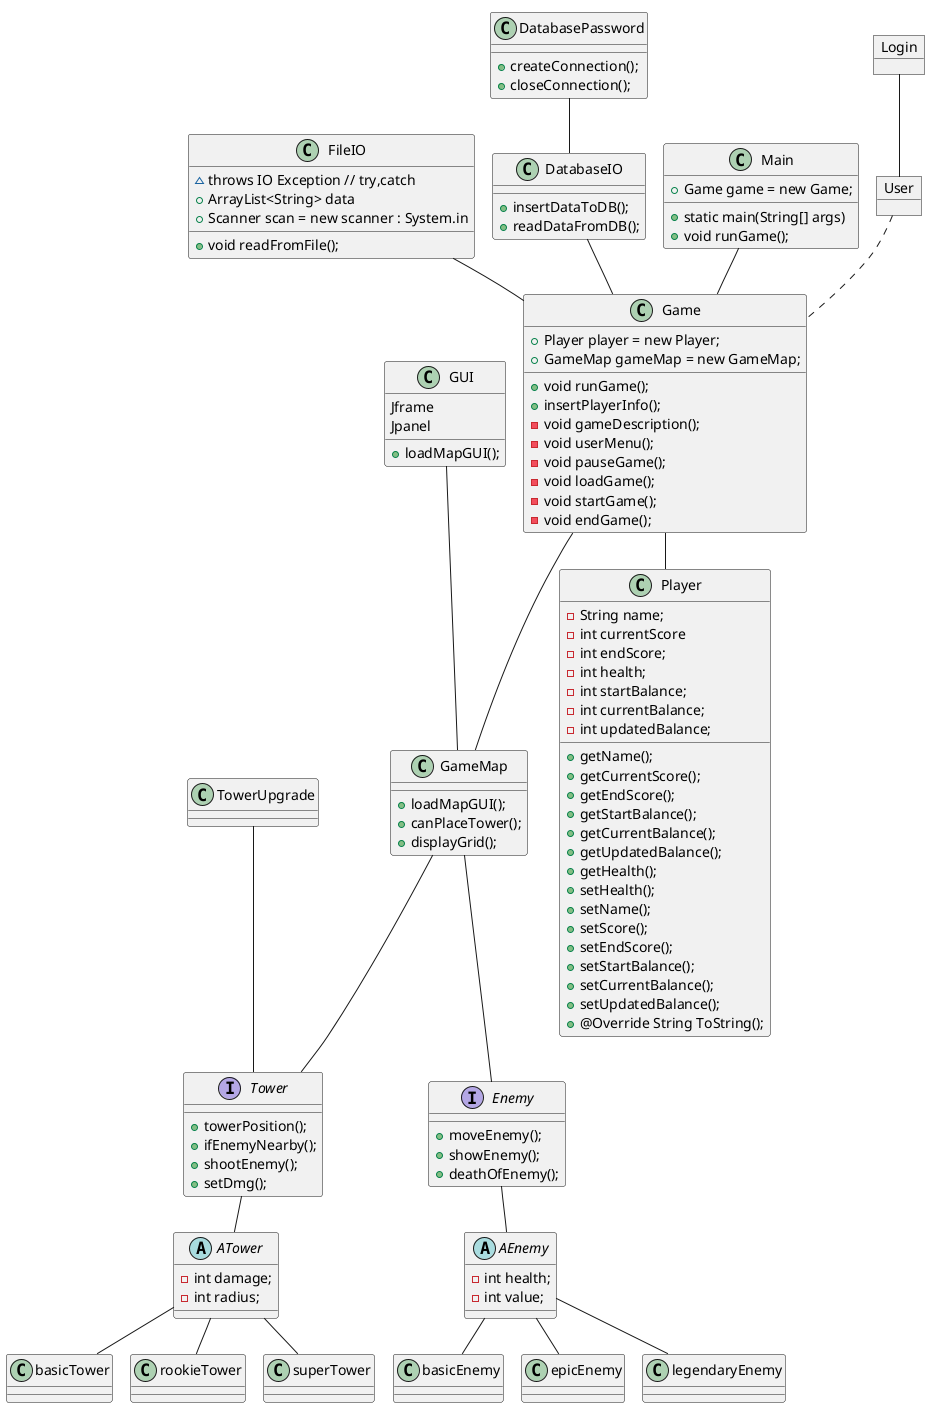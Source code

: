 @startuml
!pragma layout smetana
'https://plantuml.com/class-diagram

Object User
Object Login
User .. Game

'RELATIONSHIP BETWEEN CLASSES'
Login -- User
FileIO -- Game
GUI -- GameMap
DatabaseIO -- Game
DatabasePassword -- DatabaseIO
Main -- Game
Game -- GameMap
Game -- Player
GameMap -- Enemy
GameMap -- Tower
TowerUpgrade -- Tower
Tower -- ATower
ATower -- basicTower
ATower -- rookieTower
ATower -- superTower
Enemy -- AEnemy
AEnemy -- basicEnemy
AEnemy -- epicEnemy
AEnemy -- legendaryEnemy

'FIELDS AND METHODS'
Class Main {
+ Game game = new Game;
+ static main(String[] args)
'method to run program'
+ void runGame();
}

Class Game {
+ Player player = new Player;
+ GameMap gameMap = new GameMap;
+ void runGame();
+ insertPlayerInfo();
- void gameDescription();
- void userMenu();
- void pauseGame();
- void loadGame();
- void startGame();
- void endGame();
}

Class GameMap {
+ loadMapGUI();
+ canPlaceTower();
+ displayGrid();
}

Class GUI {
Jframe
Jpanel
+ loadMapGUI();
}

Class Player {
- String name;
- int currentScore
- int endScore;
- int health;
- int startBalance;
- int currentBalance;
- int updatedBalance;
+ getName();
+ getCurrentScore();
+ getEndScore();
+ getStartBalance();
+ getCurrentBalance();
+ getUpdatedBalance();
+ getHealth();
+ setHealth();
+ setName();
+ setScore();
+ setEndScore();
+ setStartBalance();
+ setCurrentBalance();
+ setUpdatedBalance();
+ @Override String ToString();
}

Class DatabasePassword {
+ createConnection();
+ closeConnection();
}

Class DatabaseIO {
+ insertDataToDB();
+ readDataFromDB();
}

Class FileIO {
~ throws IO Exception // try,catch
+ ArrayList<String> data
+ Scanner scan = new scanner : System.in
+ void readFromFile();
}

Interface Tower {
+ towerPosition();
+ ifEnemyNearby();
+ shootEnemy();
+ setDmg();
}

Abstract Class ATower {
- int damage;
- int radius;
}

Class basicTower {
}

Class rookieTower {
}

Class superTower {
}

Interface Enemy {
+ moveEnemy();
+ showEnemy();
+ deathOfEnemy();
}

Abstract Class AEnemy {
- int health;
- int value;
}

Class basicEnemy {
}

Class epicEnemy {
}

Class legendaryEnemy {
}




@enduml
